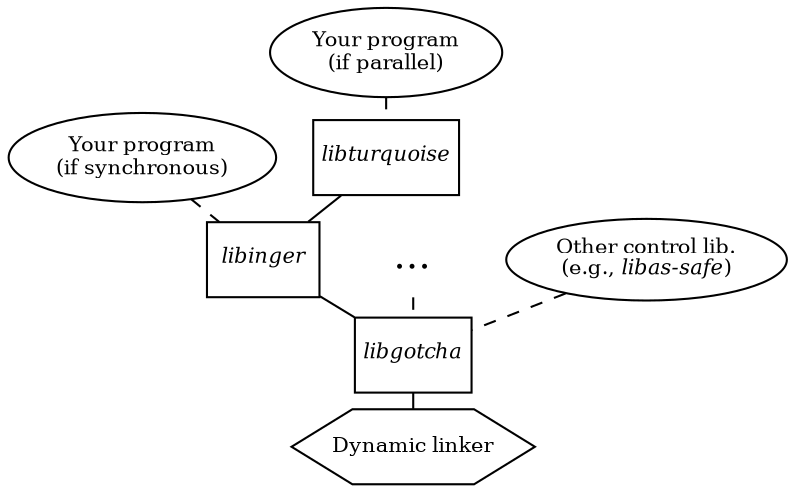 strict graph {
	margin=0;
	ranksep=0;

	node [fontsize=10,margin=0.05];

	{
		node [shape=oval];

		serialclient [label="Your program\n(if synchronous)"];
		parallelclient [label="Your program\n(if parallel)"];
		elipsis [shape=none,label="...",fontsize=18];
		libassafe [label=<Other control lib.<br/>(e.g., <i>libas-safe</i>)>];
	}

	{
		node [shape=box];

		libturquoise [label=<<i>libturquoise</i>>];
		libinger [label=<<i>libinger</i>>];
		libgotcha [label=<<i>libgotcha</i>>];
	}

	rtld [shape=hexagon,label="Dynamic linker"];

	libturquoise -- libinger;
	libinger -- libgotcha;
	libgotcha -- rtld;

	{
		edge [style=dashed];

		serialclient -- libinger;
		parallelclient -- libturquoise;
		elipsis -- libgotcha;
		libassafe -- libgotcha;
	}
}
